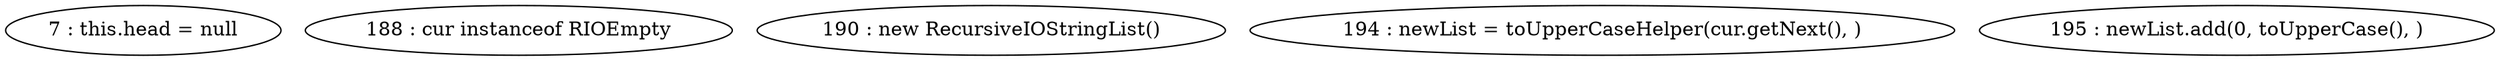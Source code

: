 digraph G {
"7 : this.head = null"
"188 : cur instanceof RIOEmpty"
"190 : new RecursiveIOStringList()"
"194 : newList = toUpperCaseHelper(cur.getNext(), )"
"195 : newList.add(0, toUpperCase(), )"
}